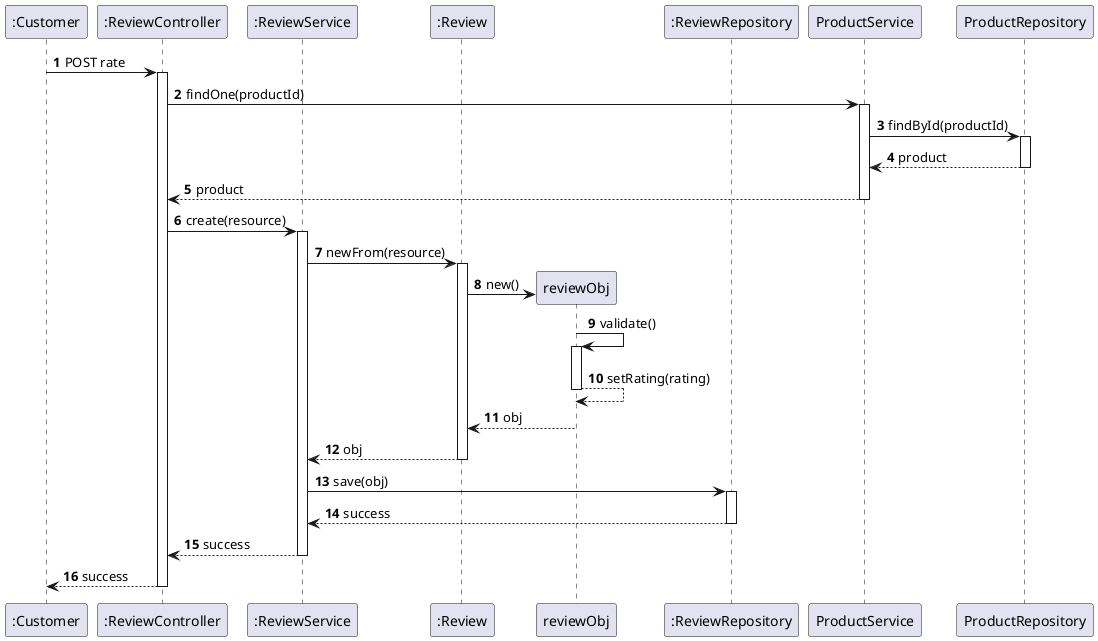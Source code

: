@startuml
'https://plantuml.com/sequence-diagram
autoactivate on
autonumber

participant ":Customer" as Customer
participant ":ReviewController" as Controller
participant ":ReviewService" as Service
participant ":Review" as Review
participant "reviewObj" as review
participant ":ReviewRepository" as Repository

Customer -> Controller : POST rate
Controller -> ProductService : findOne(productId)
ProductService -> ProductRepository : findById(productId)
ProductRepository --> ProductService : product
ProductService --> Controller : product
Controller -> Service : create(resource)
Service -> Review : newFrom(resource)
Review -> review** : new()
review -> review : validate()
review --> review : setRating(rating)
review --> Review : obj
Review --> Service : obj
Service -> Repository : save(obj)
Repository --> Service : success
Service --> Controller : success
Controller --> Customer : success

@enduml
